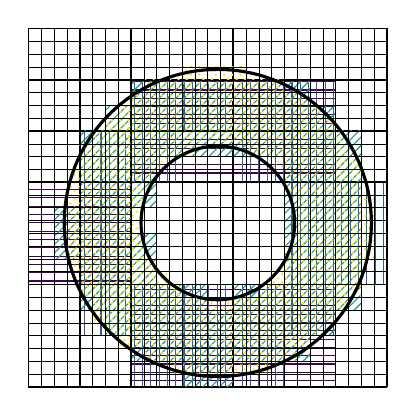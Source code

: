 \begin{tikzpicture}[>=stealth, scale=0.65]
% 
\def\xc{0.7}
\def\yc{0.2}
\def\rin{1.5}
\def\rout{3}
% 
\definecolor{c1}{HTML}{440154FF}
\definecolor{c2}{HTML}{38598CFF}
\definecolor{c3}{HTML}{1E9B8AFF}
\definecolor{c4}{HTML}{FDE725FF}
% 
\newcommand{\fiber}[3]{
	\def\dd{#1}
	\pgfmathsetmacro{\xmin}{int(floor(\xc-\rout))}
	\pgfmathsetmacro{\xmax}{int(ceil(\xc+\rout))}
	\pgfmathsetmacro{\xd}{\xmin+\dd}
	\pgfmathsetmacro{\ymin}{int(floor(\yc-\rout))}
	\pgfmathsetmacro{\ymax}{int(ceil(\yc+\rout))}
	\pgfmathsetmacro{\yd}{\ymin+\dd}
	% 
	\pgfmathsetmacro{\rmin}{\rin*\rin*100}
	\pgfmathsetmacro{\rmax}{\rout*\rout*100}
	\foreach \x in {\xmin,\xd,...,\xmax} {
		\foreach \y in {\ymin,\yd,...,\ymax} {
			\pgfmathsetmacro{\d}{int(((\x-\xc+\dd/2)*(\x-\xc+\dd/2)+(\y-\yc+\dd/2)*(\y-\yc+\dd/2))*100)}
			\ifnum\d>\rmin
			\ifnum\d<\rmax
			\path [#3] (\x,\y) rectangle ($ (\x, \y) + (\dd, \dd) $);
			\fi\fi
		}
	}
	\foreach \x in {\xmin,\xd,...,\xmax} {
		\draw[#2] (\x,\ymin) -- (\x,\ymax);
	}
	\foreach \y in {\ymin,\yd,...,\ymax} {
		\draw[#2] (\xmin,\y) -- (\xmax,\y);
	}
}
% 
\fiber{2}{line width = 0.2mm}{pattern color=c1,pattern=horizontal lines}
\fiber{1}{line width = 0.1mm}{pattern color=c2,pattern=vertical lines}
\fiber{0.5}{line width = 0.05mm}{pattern color=c3,pattern=north east lines}
\fiber{0.25}{line width = 0.025mm}{pattern color=c4,pattern=crosshatch dots}
% \fiber{2}{}{fill, c1, opacity=0.25}
% \fiber{1}{very thin}{fill, c2, opacity=0.25}
% \fiber{0.5}{ultra thin}{fill, c3, opacity=0.25}
% \fiber{0.25}{ultra thin}{fill, c4, opacity=0.25}
% 
\draw[line width = 0.4mm] (\xc,\yc) circle (\rin);
\draw[line width = 0.4mm] (\xc,\yc) circle (\rout);
% 
\end{tikzpicture}